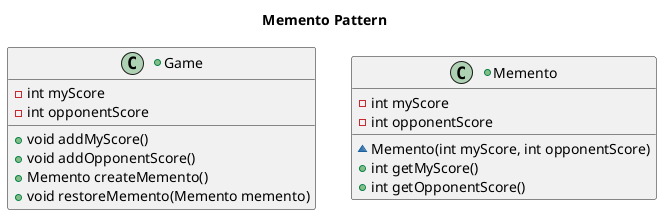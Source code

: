 @startuml
title Memento Pattern

+class Game {
    - int myScore
    - int opponentScore
    + void addMyScore()
    + void addOpponentScore()
    + Memento createMemento()
    + void restoreMemento(Memento memento)
}

+class Memento {
    - int myScore
    - int opponentScore
    ~ Memento(int myScore, int opponentScore)
    + int getMyScore()
    + int getOpponentScore()
}

@enduml